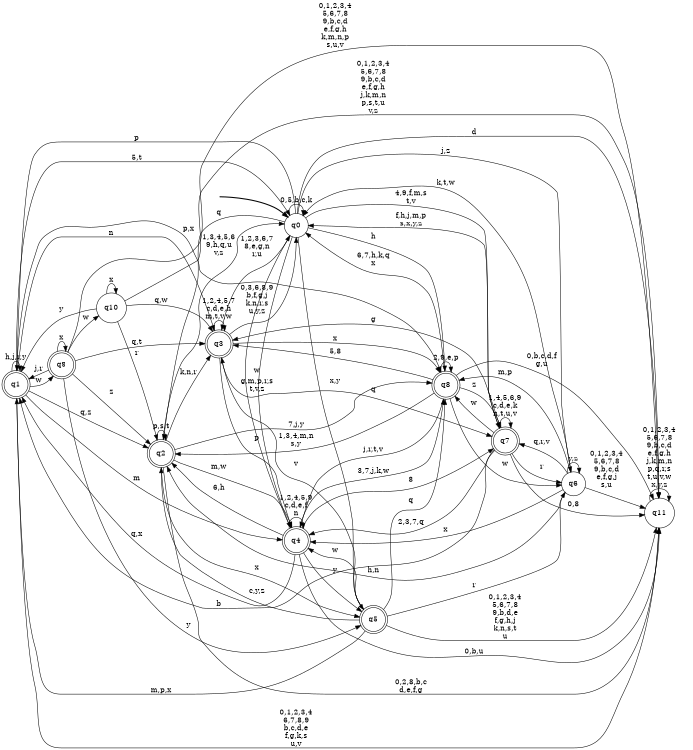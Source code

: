 digraph BlueStar {
__start0 [style = invis, shape = none, label = "", width = 0, height = 0];

rankdir=LR;
size="8,5";

s0 [style="filled", color="black", fillcolor="white" shape="circle", label="q0"];
s1 [style="rounded,filled", color="black", fillcolor="white" shape="doublecircle", label="q1"];
s2 [style="rounded,filled", color="black", fillcolor="white" shape="doublecircle", label="q2"];
s3 [style="rounded,filled", color="black", fillcolor="white" shape="doublecircle", label="q3"];
s4 [style="rounded,filled", color="black", fillcolor="white" shape="doublecircle", label="q4"];
s5 [style="rounded,filled", color="black", fillcolor="white" shape="doublecircle", label="q5"];
s6 [style="filled", color="black", fillcolor="white" shape="circle", label="q6"];
s7 [style="rounded,filled", color="black", fillcolor="white" shape="doublecircle", label="q7"];
s8 [style="rounded,filled", color="black", fillcolor="white" shape="doublecircle", label="q8"];
s9 [style="rounded,filled", color="black", fillcolor="white" shape="doublecircle", label="q9"];
s10 [style="filled", color="black", fillcolor="white" shape="circle", label="q10"];
s11 [style="filled", color="black", fillcolor="white" shape="circle", label="q11"];
subgraph cluster_main { 
	graph [pad=".75", ranksep="0.15", nodesep="0.15"];
	 style=invis; 
	__start0 -> s0 [penwidth=2];
}
s0 -> s0 [label="0,5,b,c,k"];
s0 -> s1 [label="p"];
s0 -> s2 [label="q"];
s0 -> s3 [label="1,2,3,6,7\n8,e,g,n\nr,u"];
s0 -> s4 [label="w"];
s0 -> s5 [label="x,y"];
s0 -> s6 [label="j,z"];
s0 -> s7 [label="4,9,f,m,s\nt,v"];
s0 -> s8 [label="h"];
s0 -> s11 [label="d"];
s1 -> s0 [label="5,t"];
s1 -> s1 [label="h,j,r,y"];
s1 -> s2 [label="q,z"];
s1 -> s3 [label="n"];
s1 -> s4 [label="m"];
s1 -> s8 [label="p,x"];
s1 -> s9 [label="w"];
s1 -> s11 [label="0,1,2,3,4\n6,7,8,9\nb,c,d,e\nf,g,k,s\nu,v"];
s2 -> s0 [label="1,3,4,5,6\n9,h,q,u\nv,z"];
s2 -> s2 [label="p,s,t"];
s2 -> s3 [label="k,n,r"];
s2 -> s4 [label="m,w"];
s2 -> s5 [label="x"];
s2 -> s8 [label="7,j,y"];
s2 -> s11 [label="0,2,8,b,c\nd,e,f,g"];
s3 -> s0 [label="0,3,6,8,9\nb,f,g,j\nk,n,r,s\nu,y,z"];
s3 -> s3 [label="1,2,4,5,7\nc,d,e,h\nm,t,v,w"];
s3 -> s4 [label="p"];
s3 -> s7 [label="q"];
s3 -> s8 [label="x"];
s4 -> s0 [label="g,m,p,r,s\nt,v,z"];
s4 -> s1 [label="q,x"];
s4 -> s2 [label="6,h"];
s4 -> s4 [label="1,2,4,5,9\nc,d,e,f\nn"];
s4 -> s5 [label="y"];
s4 -> s7 [label="8"];
s4 -> s8 [label="3,7,j,k,w"];
s4 -> s11 [label="0,b,u"];
s5 -> s1 [label="m,p,x"];
s5 -> s2 [label="c,y,z"];
s5 -> s3 [label="v"];
s5 -> s4 [label="w"];
s5 -> s6 [label="r"];
s5 -> s8 [label="q"];
s5 -> s11 [label="0,1,2,3,4\n5,6,7,8\n9,b,d,e\nf,g,h,j\nk,n,s,t\nu"];
s6 -> s0 [label="k,t,w"];
s6 -> s2 [label="h,n"];
s6 -> s4 [label="x"];
s6 -> s6 [label="y,z"];
s6 -> s7 [label="q,r,v"];
s6 -> s8 [label="m,p"];
s6 -> s11 [label="0,1,2,3,4\n5,6,7,8\n9,b,c,d\ne,f,g,j\ns,u"];
s7 -> s0 [label="f,h,j,m,p\ns,x,y,z"];
s7 -> s1 [label="b"];
s7 -> s3 [label="g"];
s7 -> s4 [label="2,3,7,q"];
s7 -> s6 [label="r"];
s7 -> s7 [label="1,4,5,6,9\nc,d,e,k\nn,t,u,v"];
s7 -> s8 [label="w"];
s7 -> s11 [label="0,8"];
s8 -> s0 [label="6,7,h,k,q\nx"];
s8 -> s2 [label="1,3,4,m,n\ns,y"];
s8 -> s3 [label="5,8"];
s8 -> s4 [label="j,r,t,v"];
s8 -> s6 [label="w"];
s8 -> s7 [label="z"];
s8 -> s8 [label="2,9,e,p"];
s8 -> s11 [label="0,b,c,d,f\ng,u"];
s9 -> s1 [label="j,r"];
s9 -> s2 [label="z"];
s9 -> s3 [label="q,t"];
s9 -> s5 [label="y"];
s9 -> s9 [label="x"];
s9 -> s10 [label="w"];
s9 -> s11 [label="0,1,2,3,4\n5,6,7,8\n9,b,c,d\ne,f,g,h\nk,m,n,p\ns,u,v"];
s10 -> s1 [label="y"];
s10 -> s2 [label="r"];
s10 -> s3 [label="q,w"];
s10 -> s10 [label="x"];
s10 -> s11 [label="0,1,2,3,4\n5,6,7,8\n9,b,c,d\ne,f,g,h\nj,k,m,n\np,s,t,u\nv,z"];
s11 -> s11 [label="0,1,2,3,4\n5,6,7,8\n9,b,c,d\ne,f,g,h\nj,k,m,n\np,q,r,s\nt,u,v,w\nx,y,z"];

}